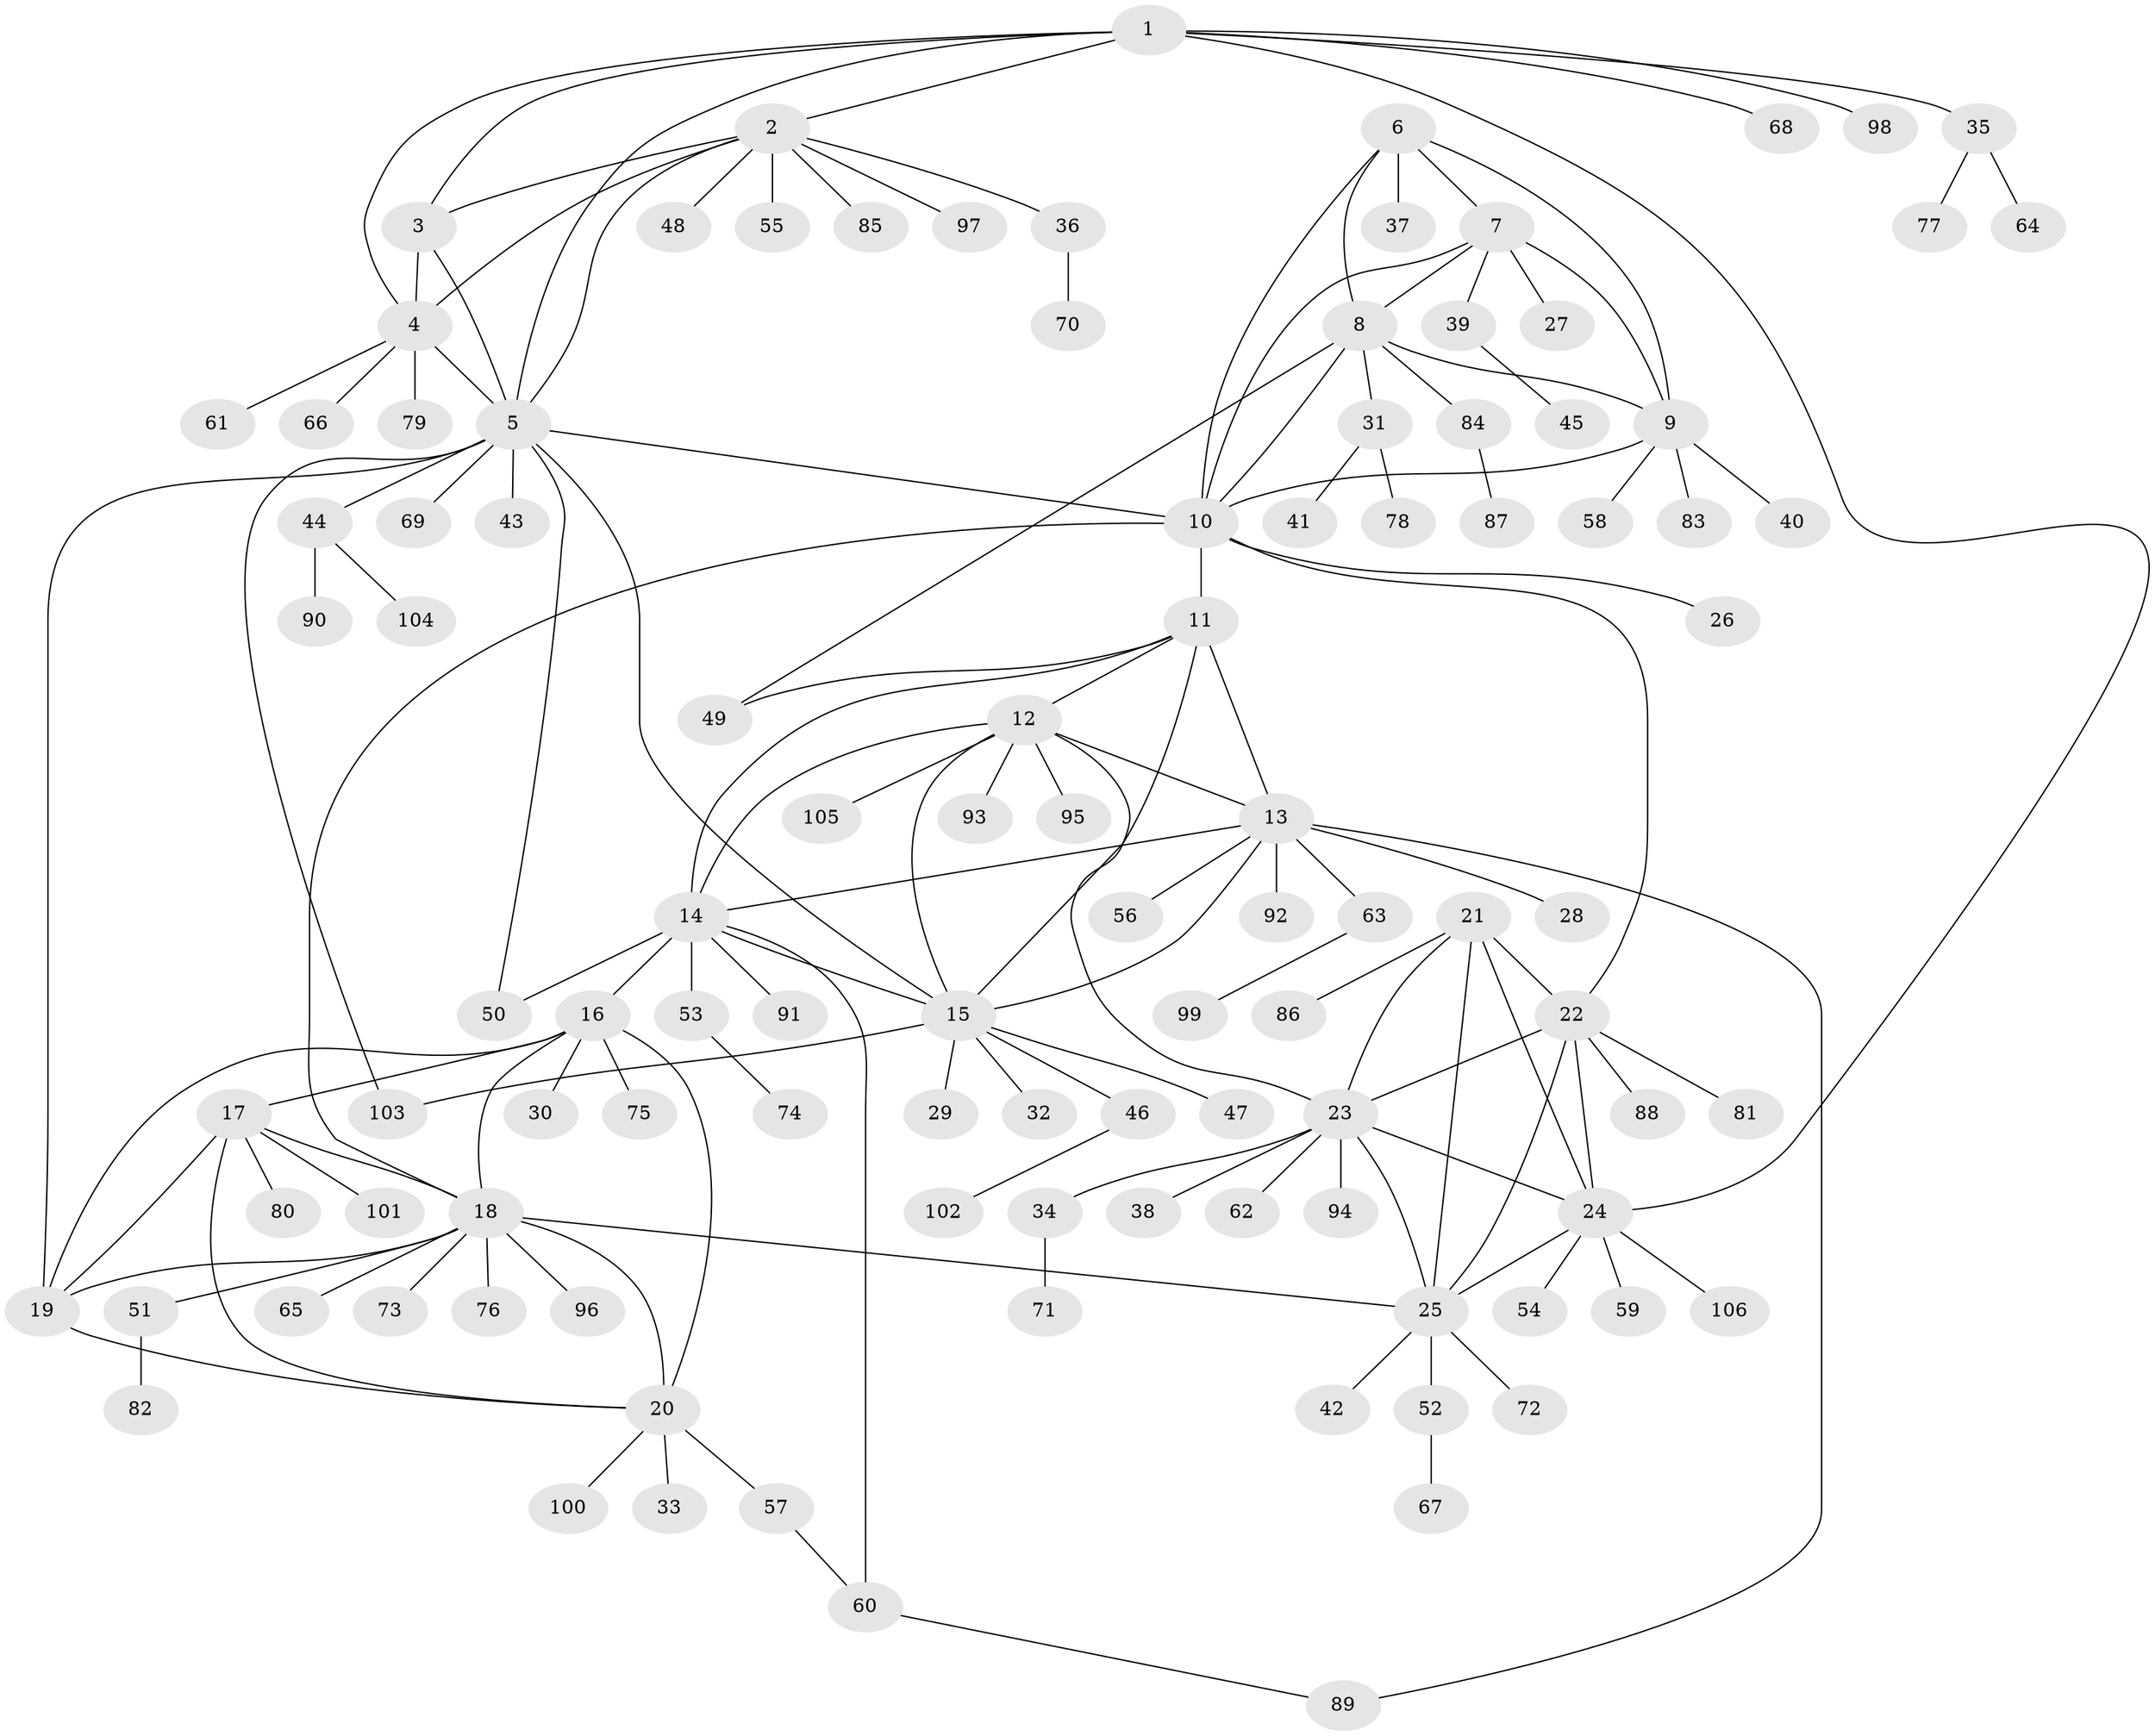// Generated by graph-tools (version 1.1) at 2025/02/03/09/25 03:02:35]
// undirected, 106 vertices, 146 edges
graph export_dot {
graph [start="1"]
  node [color=gray90,style=filled];
  1;
  2;
  3;
  4;
  5;
  6;
  7;
  8;
  9;
  10;
  11;
  12;
  13;
  14;
  15;
  16;
  17;
  18;
  19;
  20;
  21;
  22;
  23;
  24;
  25;
  26;
  27;
  28;
  29;
  30;
  31;
  32;
  33;
  34;
  35;
  36;
  37;
  38;
  39;
  40;
  41;
  42;
  43;
  44;
  45;
  46;
  47;
  48;
  49;
  50;
  51;
  52;
  53;
  54;
  55;
  56;
  57;
  58;
  59;
  60;
  61;
  62;
  63;
  64;
  65;
  66;
  67;
  68;
  69;
  70;
  71;
  72;
  73;
  74;
  75;
  76;
  77;
  78;
  79;
  80;
  81;
  82;
  83;
  84;
  85;
  86;
  87;
  88;
  89;
  90;
  91;
  92;
  93;
  94;
  95;
  96;
  97;
  98;
  99;
  100;
  101;
  102;
  103;
  104;
  105;
  106;
  1 -- 2;
  1 -- 3;
  1 -- 4;
  1 -- 5;
  1 -- 24;
  1 -- 35;
  1 -- 68;
  1 -- 98;
  2 -- 3;
  2 -- 4;
  2 -- 5;
  2 -- 36;
  2 -- 48;
  2 -- 55;
  2 -- 85;
  2 -- 97;
  3 -- 4;
  3 -- 5;
  4 -- 5;
  4 -- 61;
  4 -- 66;
  4 -- 79;
  5 -- 10;
  5 -- 15;
  5 -- 19;
  5 -- 43;
  5 -- 44;
  5 -- 50;
  5 -- 69;
  5 -- 103;
  6 -- 7;
  6 -- 8;
  6 -- 9;
  6 -- 10;
  6 -- 37;
  7 -- 8;
  7 -- 9;
  7 -- 10;
  7 -- 27;
  7 -- 39;
  8 -- 9;
  8 -- 10;
  8 -- 31;
  8 -- 49;
  8 -- 84;
  9 -- 10;
  9 -- 40;
  9 -- 58;
  9 -- 83;
  10 -- 11;
  10 -- 18;
  10 -- 22;
  10 -- 26;
  11 -- 12;
  11 -- 13;
  11 -- 14;
  11 -- 15;
  11 -- 49;
  12 -- 13;
  12 -- 14;
  12 -- 15;
  12 -- 23;
  12 -- 93;
  12 -- 95;
  12 -- 105;
  13 -- 14;
  13 -- 15;
  13 -- 28;
  13 -- 56;
  13 -- 63;
  13 -- 89;
  13 -- 92;
  14 -- 15;
  14 -- 16;
  14 -- 50;
  14 -- 53;
  14 -- 60;
  14 -- 91;
  15 -- 29;
  15 -- 32;
  15 -- 46;
  15 -- 47;
  15 -- 103;
  16 -- 17;
  16 -- 18;
  16 -- 19;
  16 -- 20;
  16 -- 30;
  16 -- 75;
  17 -- 18;
  17 -- 19;
  17 -- 20;
  17 -- 80;
  17 -- 101;
  18 -- 19;
  18 -- 20;
  18 -- 25;
  18 -- 51;
  18 -- 65;
  18 -- 73;
  18 -- 76;
  18 -- 96;
  19 -- 20;
  20 -- 33;
  20 -- 57;
  20 -- 100;
  21 -- 22;
  21 -- 23;
  21 -- 24;
  21 -- 25;
  21 -- 86;
  22 -- 23;
  22 -- 24;
  22 -- 25;
  22 -- 81;
  22 -- 88;
  23 -- 24;
  23 -- 25;
  23 -- 34;
  23 -- 38;
  23 -- 62;
  23 -- 94;
  24 -- 25;
  24 -- 54;
  24 -- 59;
  24 -- 106;
  25 -- 42;
  25 -- 52;
  25 -- 72;
  31 -- 41;
  31 -- 78;
  34 -- 71;
  35 -- 64;
  35 -- 77;
  36 -- 70;
  39 -- 45;
  44 -- 90;
  44 -- 104;
  46 -- 102;
  51 -- 82;
  52 -- 67;
  53 -- 74;
  57 -- 60;
  60 -- 89;
  63 -- 99;
  84 -- 87;
}
